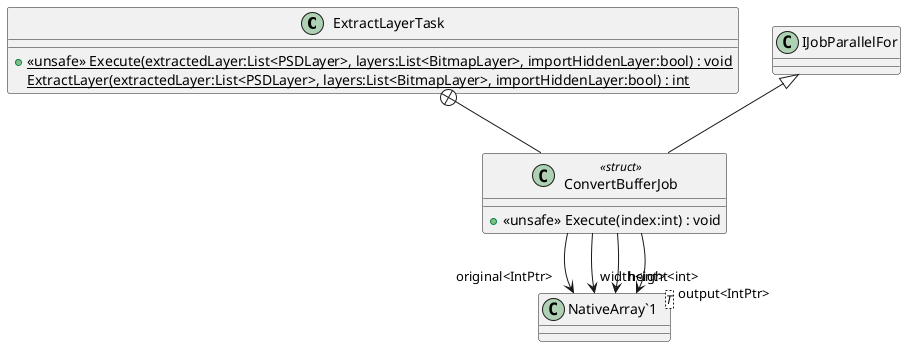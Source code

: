 @startuml
class ExtractLayerTask {
    + {static} <<unsafe>> Execute(extractedLayer:List<PSDLayer>, layers:List<BitmapLayer>, importHiddenLayer:bool) : void
    {static} ExtractLayer(extractedLayer:List<PSDLayer>, layers:List<BitmapLayer>, importHiddenLayer:bool) : int
}
class ConvertBufferJob <<struct>> {
    + <<unsafe>> Execute(index:int) : void
}
class "NativeArray`1"<T> {
}
ExtractLayerTask +-- ConvertBufferJob
IJobParallelFor <|-- ConvertBufferJob
ConvertBufferJob --> "original<IntPtr>" "NativeArray`1"
ConvertBufferJob --> "width<int>" "NativeArray`1"
ConvertBufferJob --> "height<int>" "NativeArray`1"
ConvertBufferJob --> "output<IntPtr>" "NativeArray`1"
@enduml
